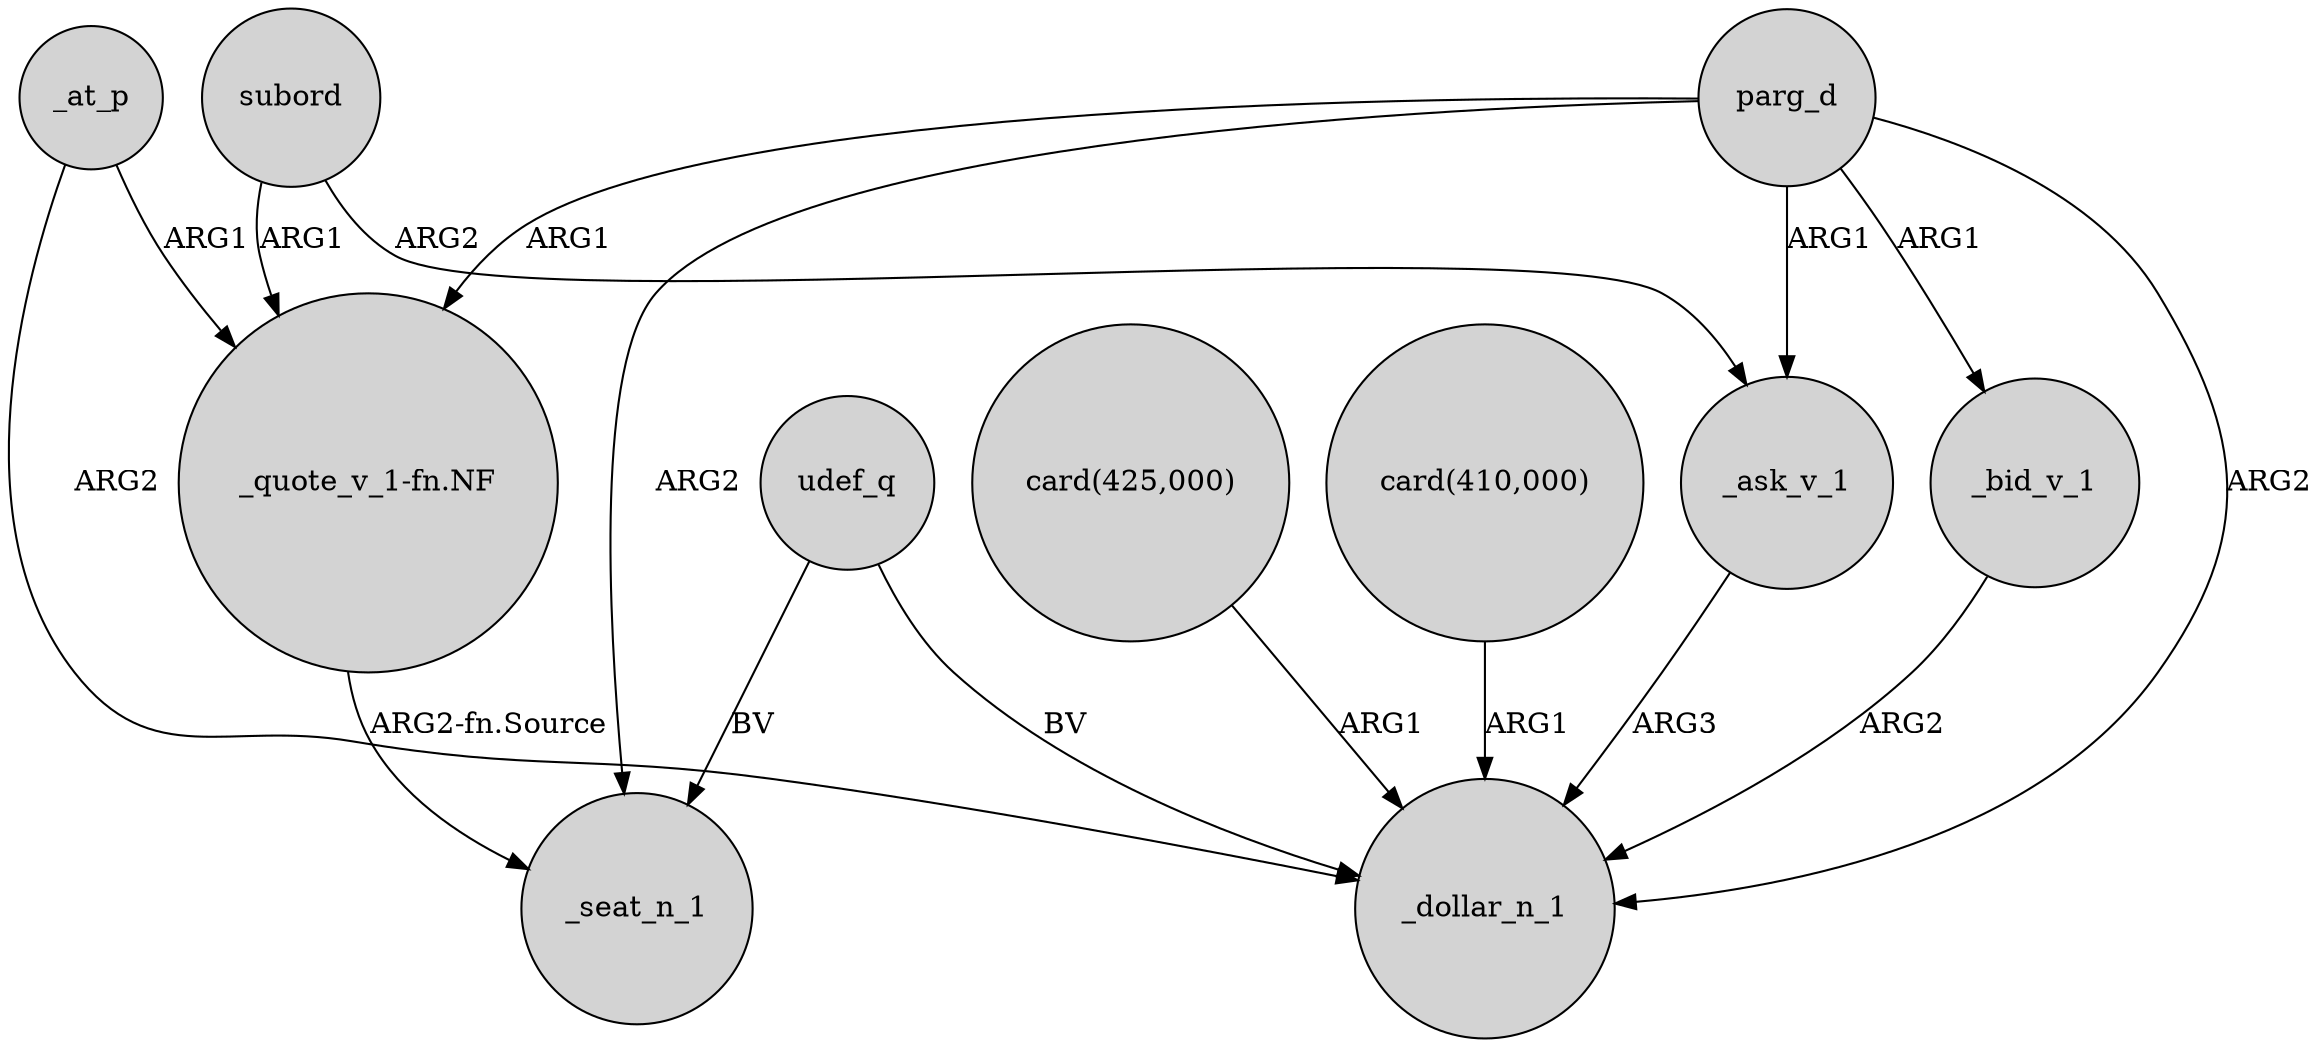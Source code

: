 digraph {
	node [shape=circle style=filled]
	_bid_v_1 -> _dollar_n_1 [label=ARG2]
	parg_d -> _dollar_n_1 [label=ARG2]
	"card(425,000)" -> _dollar_n_1 [label=ARG1]
	parg_d -> _ask_v_1 [label=ARG1]
	_at_p -> _dollar_n_1 [label=ARG2]
	udef_q -> _seat_n_1 [label=BV]
	subord -> _ask_v_1 [label=ARG2]
	_at_p -> "_quote_v_1-fn.NF" [label=ARG1]
	"card(410,000)" -> _dollar_n_1 [label=ARG1]
	parg_d -> _seat_n_1 [label=ARG2]
	"_quote_v_1-fn.NF" -> _seat_n_1 [label="ARG2-fn.Source"]
	parg_d -> _bid_v_1 [label=ARG1]
	_ask_v_1 -> _dollar_n_1 [label=ARG3]
	parg_d -> "_quote_v_1-fn.NF" [label=ARG1]
	udef_q -> _dollar_n_1 [label=BV]
	subord -> "_quote_v_1-fn.NF" [label=ARG1]
}
